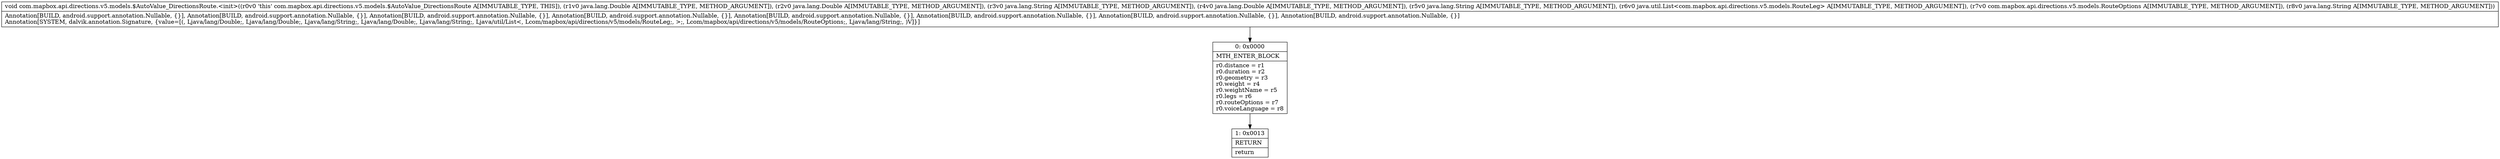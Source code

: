 digraph "CFG forcom.mapbox.api.directions.v5.models.$AutoValue_DirectionsRoute.\<init\>(Ljava\/lang\/Double;Ljava\/lang\/Double;Ljava\/lang\/String;Ljava\/lang\/Double;Ljava\/lang\/String;Ljava\/util\/List;Lcom\/mapbox\/api\/directions\/v5\/models\/RouteOptions;Ljava\/lang\/String;)V" {
Node_0 [shape=record,label="{0\:\ 0x0000|MTH_ENTER_BLOCK\l|r0.distance = r1\lr0.duration = r2\lr0.geometry = r3\lr0.weight = r4\lr0.weightName = r5\lr0.legs = r6\lr0.routeOptions = r7\lr0.voiceLanguage = r8\l}"];
Node_1 [shape=record,label="{1\:\ 0x0013|RETURN\l|return\l}"];
MethodNode[shape=record,label="{void com.mapbox.api.directions.v5.models.$AutoValue_DirectionsRoute.\<init\>((r0v0 'this' com.mapbox.api.directions.v5.models.$AutoValue_DirectionsRoute A[IMMUTABLE_TYPE, THIS]), (r1v0 java.lang.Double A[IMMUTABLE_TYPE, METHOD_ARGUMENT]), (r2v0 java.lang.Double A[IMMUTABLE_TYPE, METHOD_ARGUMENT]), (r3v0 java.lang.String A[IMMUTABLE_TYPE, METHOD_ARGUMENT]), (r4v0 java.lang.Double A[IMMUTABLE_TYPE, METHOD_ARGUMENT]), (r5v0 java.lang.String A[IMMUTABLE_TYPE, METHOD_ARGUMENT]), (r6v0 java.util.List\<com.mapbox.api.directions.v5.models.RouteLeg\> A[IMMUTABLE_TYPE, METHOD_ARGUMENT]), (r7v0 com.mapbox.api.directions.v5.models.RouteOptions A[IMMUTABLE_TYPE, METHOD_ARGUMENT]), (r8v0 java.lang.String A[IMMUTABLE_TYPE, METHOD_ARGUMENT]))  | Annotation[BUILD, android.support.annotation.Nullable, \{\}], Annotation[BUILD, android.support.annotation.Nullable, \{\}], Annotation[BUILD, android.support.annotation.Nullable, \{\}], Annotation[BUILD, android.support.annotation.Nullable, \{\}], Annotation[BUILD, android.support.annotation.Nullable, \{\}], Annotation[BUILD, android.support.annotation.Nullable, \{\}], Annotation[BUILD, android.support.annotation.Nullable, \{\}], Annotation[BUILD, android.support.annotation.Nullable, \{\}]\lAnnotation[SYSTEM, dalvik.annotation.Signature, \{value=[(, Ljava\/lang\/Double;, Ljava\/lang\/Double;, Ljava\/lang\/String;, Ljava\/lang\/Double;, Ljava\/lang\/String;, Ljava\/util\/List\<, Lcom\/mapbox\/api\/directions\/v5\/models\/RouteLeg;, \>;, Lcom\/mapbox\/api\/directions\/v5\/models\/RouteOptions;, Ljava\/lang\/String;, )V]\}]\l}"];
MethodNode -> Node_0;
Node_0 -> Node_1;
}

